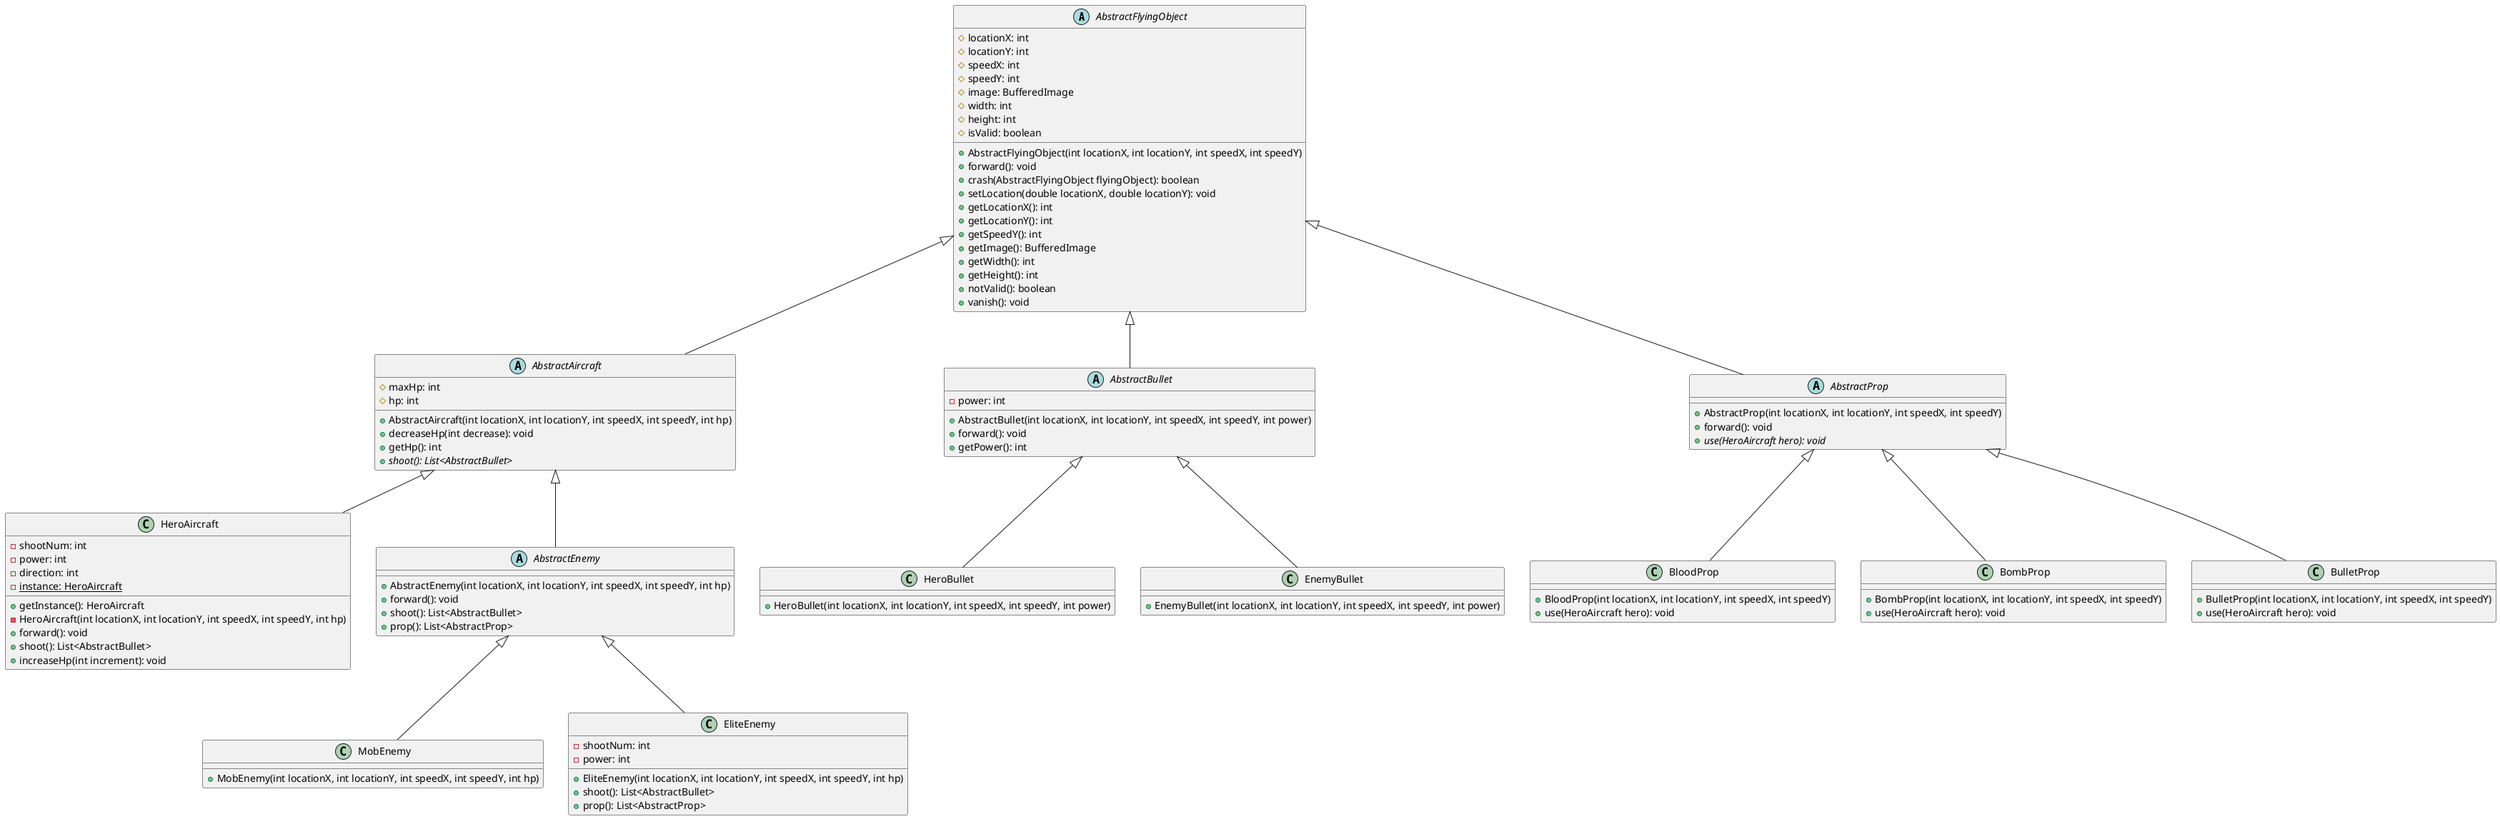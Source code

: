 @startuml
'https://plantuml.com/class-diagram

'class ImageManager
'{
'    - {static} CLASSNAME_IMAGE_MAP: Map<String, BufferedImage>
'    + {static} BACKGROUND_IMAGE: BufferedImage
'    + {static} HERO_IMAGE: BufferedImage
'    + {static} HERO_BULLET_IMAGE: BufferedImage
'    + {static} ENEMY_BULLET_IMAGE: BufferedImage
'    + {static} MOB_ENEMY_IMAGE: BufferedImage
'    + {static} get(String className): BufferedImage
'    + {static} get(Object obj): BufferedImage
'}

abstract class AbstractFlyingObject
{
    # locationX: int
    # locationY: int
    # speedX: int
    # speedY: int
    # image: BufferedImage
    # width: int
    # height: int
    # isValid: boolean

    + AbstractFlyingObject(int locationX, int locationY, int speedX, int speedY)
    + forward(): void
    + crash(AbstractFlyingObject flyingObject): boolean
    + setLocation(double locationX, double locationY): void
    + getLocationX(): int
    + getLocationY(): int
    + getSpeedY(): int
    + getImage(): BufferedImage
    + getWidth(): int
    + getHeight(): int
    + notValid(): boolean
    + vanish(): void
}

abstract class AbstractAircraft extends AbstractFlyingObject
{
	# maxHp: int
    # hp: int
    + AbstractAircraft(int locationX, int locationY, int speedX, int speedY, int hp)
    + decreaseHp(int decrease): void
    + getHp(): int
    + {abstract} shoot(): List<AbstractBullet>
}

class HeroAircraft extends AbstractAircraft {
    - shootNum: int
    - power: int
    - direction: int
    - {static} instance: HeroAircraft
    + getInstance(): HeroAircraft
    - HeroAircraft(int locationX, int locationY, int speedX, int speedY, int hp)
    + forward(): void
    + shoot(): List<AbstractBullet>
    + increaseHp(int increment): void
}

abstract class AbstractEnemy extends AbstractAircraft {
    + AbstractEnemy(int locationX, int locationY, int speedX, int speedY, int hp)
    + forward(): void
    + shoot(): List<AbstractBullet>
    + prop(): List<AbstractProp>
}

class MobEnemy extends AbstractEnemy {
    + MobEnemy(int locationX, int locationY, int speedX, int speedY, int hp)
}

class EliteEnemy extends AbstractEnemy {
    - shootNum: int
    - power: int
    + EliteEnemy(int locationX, int locationY, int speedX, int speedY, int hp)
    + shoot(): List<AbstractBullet>
    + prop(): List<AbstractProp>
}

abstract class AbstractBullet extends AbstractFlyingObject {
    - power: int
    + AbstractBullet(int locationX, int locationY, int speedX, int speedY, int power)
    + forward(): void
	+ getPower(): int
}

class HeroBullet extends AbstractBullet {
    + HeroBullet(int locationX, int locationY, int speedX, int speedY, int power)
}

class EnemyBullet extends AbstractBullet {
    + EnemyBullet(int locationX, int locationY, int speedX, int speedY, int power)
}

abstract class AbstractProp extends AbstractFlyingObject {
    + AbstractProp(int locationX, int locationY, int speedX, int speedY)
    + forward(): void
    + {abstract} use(HeroAircraft hero): void
}

class BloodProp extends AbstractProp {
    + BloodProp(int locationX, int locationY, int speedX, int speedY)
    + use(HeroAircraft hero): void
}

class BombProp extends AbstractProp {
    + BombProp(int locationX, int locationY, int speedX, int speedY)
    + use(HeroAircraft hero): void
}

class BulletProp extends AbstractProp {
    + BulletProp(int locationX, int locationY, int speedX, int speedY)
    + use(HeroAircraft hero): void
}

@enduml